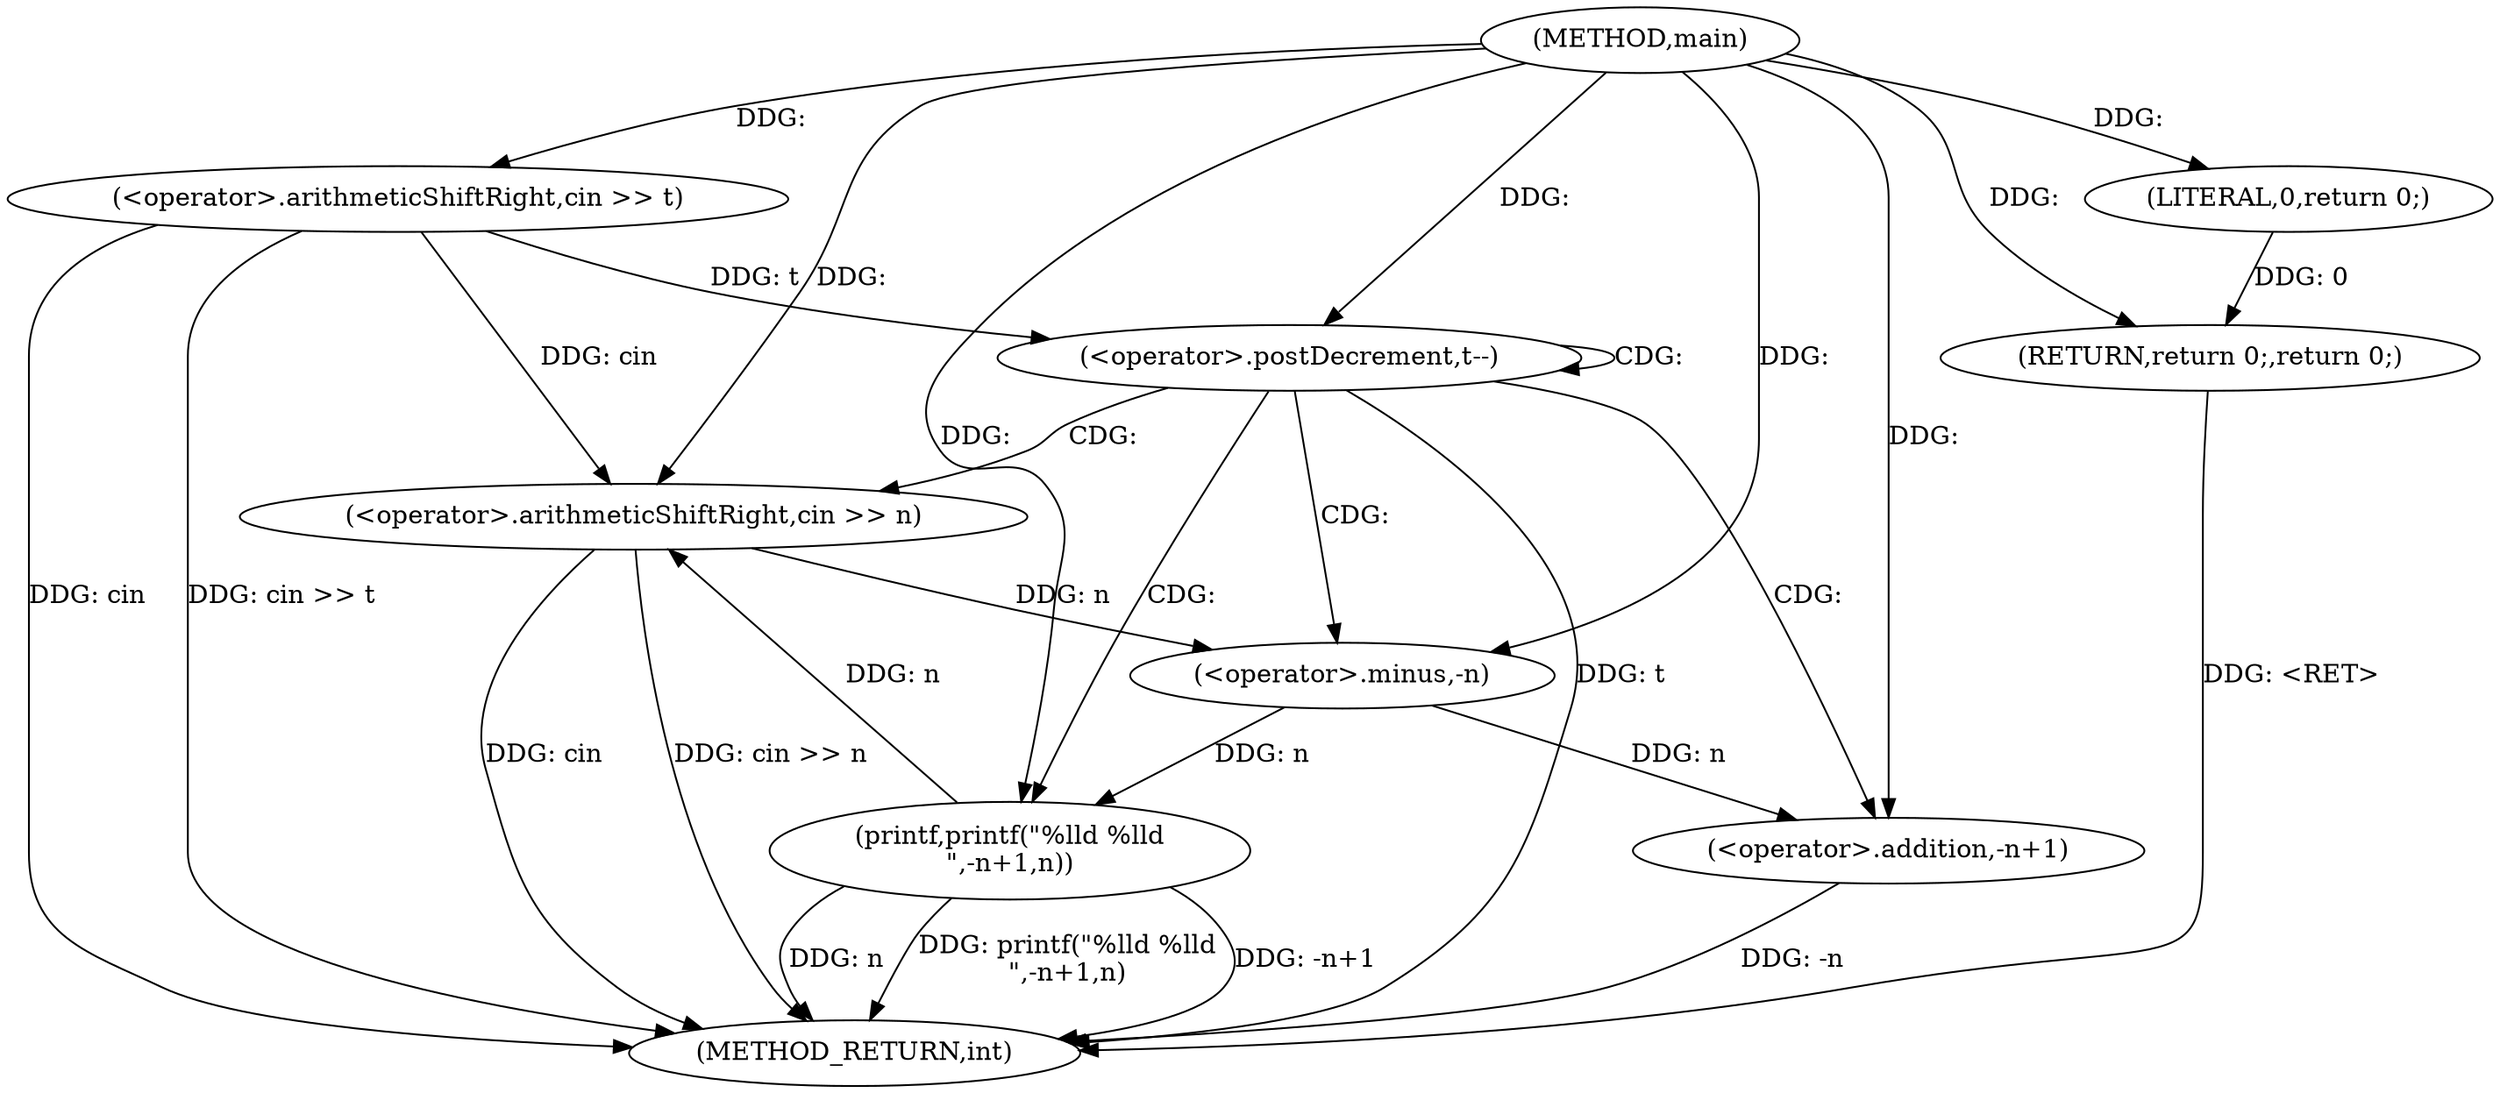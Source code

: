 digraph "main" {  
"1000101" [label = "(METHOD,main)" ]
"1000124" [label = "(METHOD_RETURN,int)" ]
"1000105" [label = "(<operator>.arithmeticShiftRight,cin >> t)" ]
"1000122" [label = "(RETURN,return 0;,return 0;)" ]
"1000109" [label = "(<operator>.postDecrement,t--)" ]
"1000123" [label = "(LITERAL,0,return 0;)" ]
"1000112" [label = "(<operator>.arithmeticShiftRight,cin >> n)" ]
"1000115" [label = "(printf,printf(\"%lld %lld\n\",-n+1,n))" ]
"1000117" [label = "(<operator>.addition,-n+1)" ]
"1000118" [label = "(<operator>.minus,-n)" ]
  "1000122" -> "1000124"  [ label = "DDG: <RET>"] 
  "1000105" -> "1000124"  [ label = "DDG: cin"] 
  "1000105" -> "1000124"  [ label = "DDG: cin >> t"] 
  "1000109" -> "1000124"  [ label = "DDG: t"] 
  "1000112" -> "1000124"  [ label = "DDG: cin"] 
  "1000112" -> "1000124"  [ label = "DDG: cin >> n"] 
  "1000117" -> "1000124"  [ label = "DDG: -n"] 
  "1000115" -> "1000124"  [ label = "DDG: -n+1"] 
  "1000115" -> "1000124"  [ label = "DDG: n"] 
  "1000115" -> "1000124"  [ label = "DDG: printf(\"%lld %lld\n\",-n+1,n)"] 
  "1000123" -> "1000122"  [ label = "DDG: 0"] 
  "1000101" -> "1000122"  [ label = "DDG: "] 
  "1000101" -> "1000105"  [ label = "DDG: "] 
  "1000101" -> "1000123"  [ label = "DDG: "] 
  "1000105" -> "1000109"  [ label = "DDG: t"] 
  "1000101" -> "1000109"  [ label = "DDG: "] 
  "1000105" -> "1000112"  [ label = "DDG: cin"] 
  "1000101" -> "1000112"  [ label = "DDG: "] 
  "1000115" -> "1000112"  [ label = "DDG: n"] 
  "1000101" -> "1000115"  [ label = "DDG: "] 
  "1000118" -> "1000115"  [ label = "DDG: n"] 
  "1000118" -> "1000117"  [ label = "DDG: n"] 
  "1000101" -> "1000117"  [ label = "DDG: "] 
  "1000112" -> "1000118"  [ label = "DDG: n"] 
  "1000101" -> "1000118"  [ label = "DDG: "] 
  "1000109" -> "1000109"  [ label = "CDG: "] 
  "1000109" -> "1000112"  [ label = "CDG: "] 
  "1000109" -> "1000115"  [ label = "CDG: "] 
  "1000109" -> "1000117"  [ label = "CDG: "] 
  "1000109" -> "1000118"  [ label = "CDG: "] 
}
